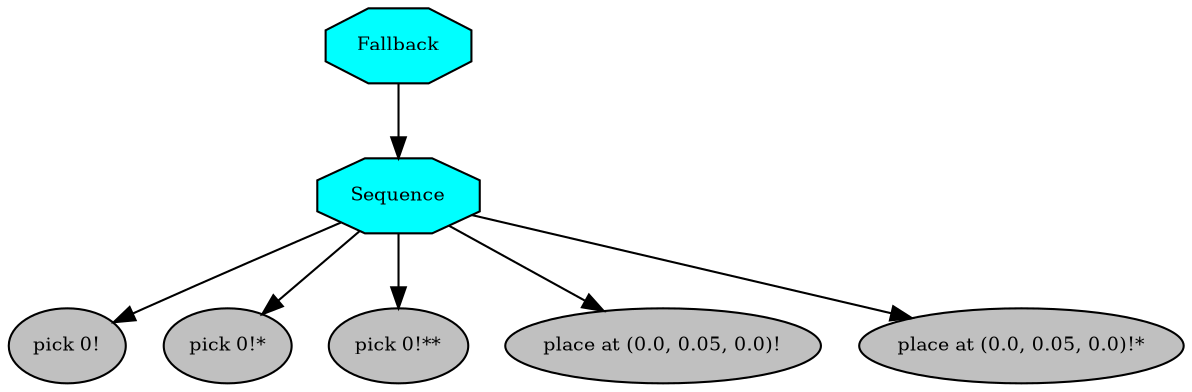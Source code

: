digraph pastafarianism {
ordering=out;
graph [fontname="times-roman"];
node [fontname="times-roman"];
edge [fontname="times-roman"];
Fallback [fillcolor=cyan, fontcolor=black, fontsize=9, label=Fallback, shape=octagon, style=filled];
Sequence [fillcolor=cyan, fontcolor=black, fontsize=9, label=Sequence, shape=octagon, style=filled];
Fallback -> Sequence;
"pick 0!" [fillcolor=gray, fontcolor=black, fontsize=9, label="pick 0!", shape=ellipse, style=filled];
Sequence -> "pick 0!";
"pick 0!*" [fillcolor=gray, fontcolor=black, fontsize=9, label="pick 0!*", shape=ellipse, style=filled];
Sequence -> "pick 0!*";
"pick 0!**" [fillcolor=gray, fontcolor=black, fontsize=9, label="pick 0!**", shape=ellipse, style=filled];
Sequence -> "pick 0!**";
"place at (0.0, 0.05, 0.0)!" [fillcolor=gray, fontcolor=black, fontsize=9, label="place at (0.0, 0.05, 0.0)!", shape=ellipse, style=filled];
Sequence -> "place at (0.0, 0.05, 0.0)!";
"place at (0.0, 0.05, 0.0)!*" [fillcolor=gray, fontcolor=black, fontsize=9, label="place at (0.0, 0.05, 0.0)!*", shape=ellipse, style=filled];
Sequence -> "place at (0.0, 0.05, 0.0)!*";
}
